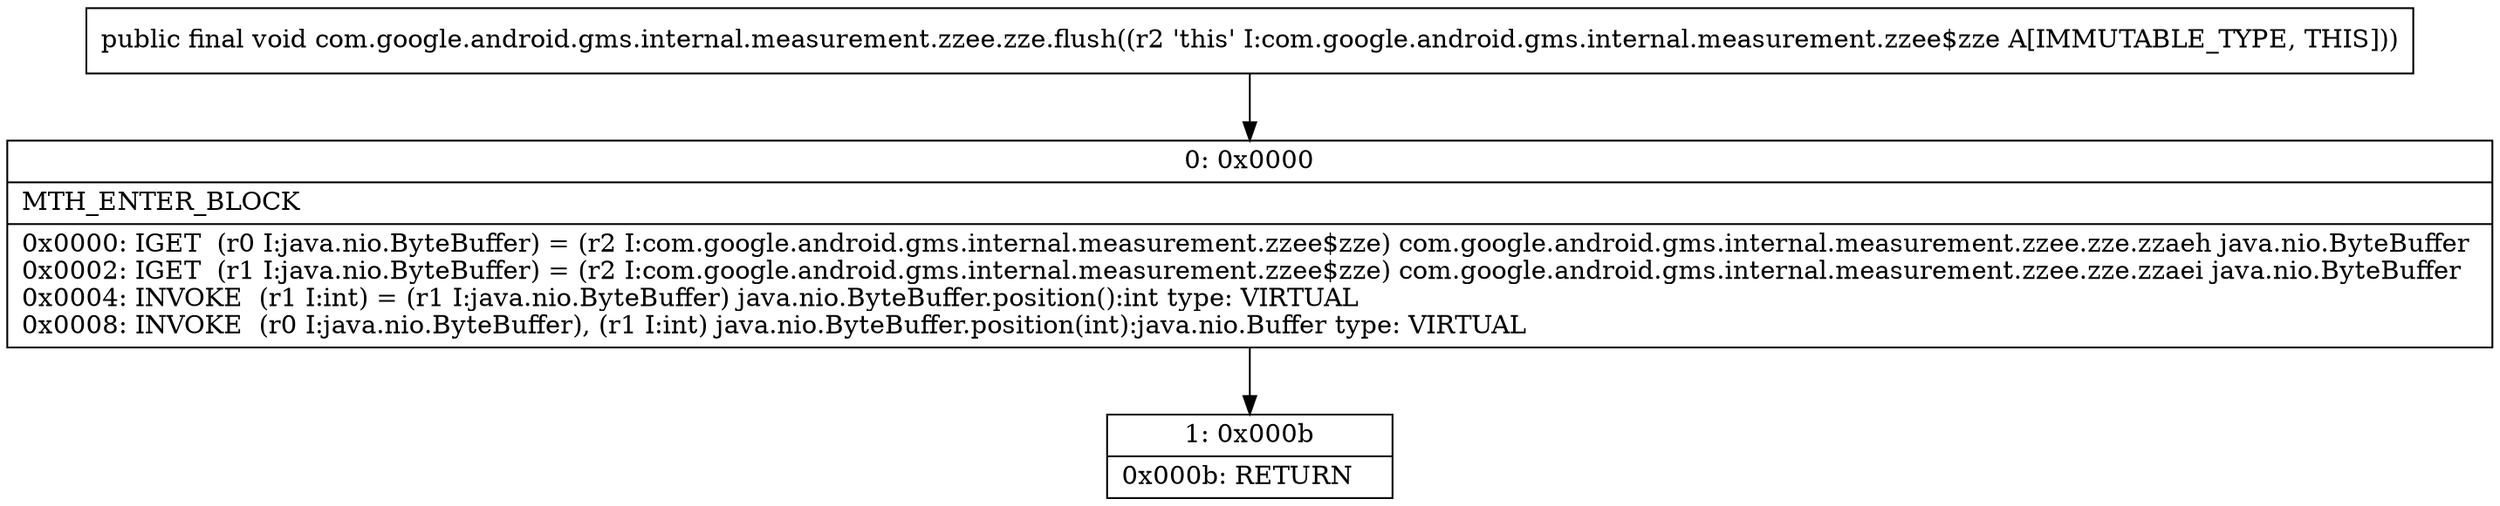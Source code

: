 digraph "CFG forcom.google.android.gms.internal.measurement.zzee.zze.flush()V" {
Node_0 [shape=record,label="{0\:\ 0x0000|MTH_ENTER_BLOCK\l|0x0000: IGET  (r0 I:java.nio.ByteBuffer) = (r2 I:com.google.android.gms.internal.measurement.zzee$zze) com.google.android.gms.internal.measurement.zzee.zze.zzaeh java.nio.ByteBuffer \l0x0002: IGET  (r1 I:java.nio.ByteBuffer) = (r2 I:com.google.android.gms.internal.measurement.zzee$zze) com.google.android.gms.internal.measurement.zzee.zze.zzaei java.nio.ByteBuffer \l0x0004: INVOKE  (r1 I:int) = (r1 I:java.nio.ByteBuffer) java.nio.ByteBuffer.position():int type: VIRTUAL \l0x0008: INVOKE  (r0 I:java.nio.ByteBuffer), (r1 I:int) java.nio.ByteBuffer.position(int):java.nio.Buffer type: VIRTUAL \l}"];
Node_1 [shape=record,label="{1\:\ 0x000b|0x000b: RETURN   \l}"];
MethodNode[shape=record,label="{public final void com.google.android.gms.internal.measurement.zzee.zze.flush((r2 'this' I:com.google.android.gms.internal.measurement.zzee$zze A[IMMUTABLE_TYPE, THIS])) }"];
MethodNode -> Node_0;
Node_0 -> Node_1;
}

